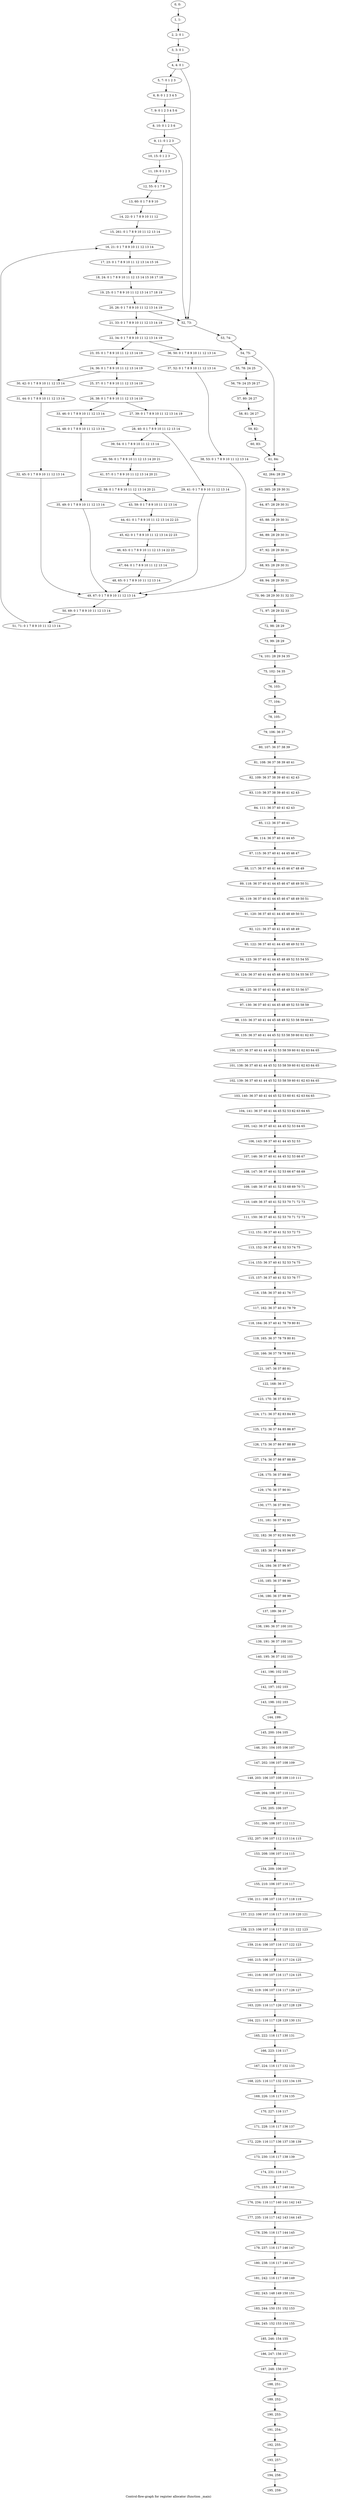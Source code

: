 digraph G {
graph [label="Control-flow-graph for register allocator (function _main)"]
0[label="0, 0: "];
1[label="1, 1: "];
2[label="2, 2: 0 1 "];
3[label="3, 3: 0 1 "];
4[label="4, 4: 0 1 "];
5[label="5, 7: 0 1 2 3 "];
6[label="6, 8: 0 1 2 3 4 5 "];
7[label="7, 9: 0 1 2 3 4 5 6 "];
8[label="8, 10: 0 1 2 3 6 "];
9[label="9, 11: 0 1 2 3 "];
10[label="10, 15: 0 1 2 3 "];
11[label="11, 19: 0 1 2 3 "];
12[label="12, 55: 0 1 7 8 "];
13[label="13, 60: 0 1 7 8 9 10 "];
14[label="14, 22: 0 1 7 8 9 10 11 12 "];
15[label="15, 261: 0 1 7 8 9 10 11 12 13 14 "];
16[label="16, 21: 0 1 7 8 9 10 11 12 13 14 "];
17[label="17, 23: 0 1 7 8 9 10 11 12 13 14 15 16 "];
18[label="18, 24: 0 1 7 8 9 10 11 12 13 14 15 16 17 18 "];
19[label="19, 25: 0 1 7 8 9 10 11 12 13 14 17 18 19 "];
20[label="20, 26: 0 1 7 8 9 10 11 12 13 14 19 "];
21[label="21, 33: 0 1 7 8 9 10 11 12 13 14 19 "];
22[label="22, 34: 0 1 7 8 9 10 11 12 13 14 19 "];
23[label="23, 35: 0 1 7 8 9 10 11 12 13 14 19 "];
24[label="24, 36: 0 1 7 8 9 10 11 12 13 14 19 "];
25[label="25, 37: 0 1 7 8 9 10 11 12 13 14 19 "];
26[label="26, 38: 0 1 7 8 9 10 11 12 13 14 19 "];
27[label="27, 39: 0 1 7 8 9 10 11 12 13 14 19 "];
28[label="28, 40: 0 1 7 8 9 10 11 12 13 14 "];
29[label="29, 41: 0 1 7 8 9 10 11 12 13 14 "];
30[label="30, 42: 0 1 7 8 9 10 11 12 13 14 "];
31[label="31, 44: 0 1 7 8 9 10 11 12 13 14 "];
32[label="32, 45: 0 1 7 8 9 10 11 12 13 14 "];
33[label="33, 46: 0 1 7 8 9 10 11 12 13 14 "];
34[label="34, 48: 0 1 7 8 9 10 11 12 13 14 "];
35[label="35, 49: 0 1 7 8 9 10 11 12 13 14 "];
36[label="36, 50: 0 1 7 8 9 10 11 12 13 14 "];
37[label="37, 52: 0 1 7 8 9 10 11 12 13 14 "];
38[label="38, 53: 0 1 7 8 9 10 11 12 13 14 "];
39[label="39, 54: 0 1 7 8 9 10 11 12 13 14 "];
40[label="40, 56: 0 1 7 8 9 10 11 12 13 14 20 21 "];
41[label="41, 57: 0 1 7 8 9 10 11 12 13 14 20 21 "];
42[label="42, 58: 0 1 7 8 9 10 11 12 13 14 20 21 "];
43[label="43, 59: 0 1 7 8 9 10 11 12 13 14 "];
44[label="44, 61: 0 1 7 8 9 10 11 12 13 14 22 23 "];
45[label="45, 62: 0 1 7 8 9 10 11 12 13 14 22 23 "];
46[label="46, 63: 0 1 7 8 9 10 11 12 13 14 22 23 "];
47[label="47, 64: 0 1 7 8 9 10 11 12 13 14 "];
48[label="48, 65: 0 1 7 8 9 10 11 12 13 14 "];
49[label="49, 67: 0 1 7 8 9 10 11 12 13 14 "];
50[label="50, 69: 0 1 7 8 9 10 11 12 13 14 "];
51[label="51, 71: 0 1 7 8 9 10 11 12 13 14 "];
52[label="52, 73: "];
53[label="53, 74: "];
54[label="54, 75: "];
55[label="55, 78: 24 25 "];
56[label="56, 79: 24 25 26 27 "];
57[label="57, 80: 26 27 "];
58[label="58, 81: 26 27 "];
59[label="59, 82: "];
60[label="60, 83: "];
61[label="61, 84: "];
62[label="62, 264: 28 29 "];
63[label="63, 265: 28 29 30 31 "];
64[label="64, 87: 28 29 30 31 "];
65[label="65, 88: 28 29 30 31 "];
66[label="66, 89: 28 29 30 31 "];
67[label="67, 92: 28 29 30 31 "];
68[label="68, 93: 28 29 30 31 "];
69[label="69, 94: 28 29 30 31 "];
70[label="70, 96: 28 29 30 31 32 33 "];
71[label="71, 97: 28 29 32 33 "];
72[label="72, 98: 28 29 "];
73[label="73, 99: 28 29 "];
74[label="74, 101: 28 29 34 35 "];
75[label="75, 102: 34 35 "];
76[label="76, 103: "];
77[label="77, 104: "];
78[label="78, 105: "];
79[label="79, 106: 36 37 "];
80[label="80, 107: 36 37 38 39 "];
81[label="81, 108: 36 37 38 39 40 41 "];
82[label="82, 109: 36 37 38 39 40 41 42 43 "];
83[label="83, 110: 36 37 38 39 40 41 42 43 "];
84[label="84, 111: 36 37 40 41 42 43 "];
85[label="85, 112: 36 37 40 41 "];
86[label="86, 114: 36 37 40 41 44 45 "];
87[label="87, 115: 36 37 40 41 44 45 46 47 "];
88[label="88, 117: 36 37 40 41 44 45 46 47 48 49 "];
89[label="89, 118: 36 37 40 41 44 45 46 47 48 49 50 51 "];
90[label="90, 119: 36 37 40 41 44 45 46 47 48 49 50 51 "];
91[label="91, 120: 36 37 40 41 44 45 48 49 50 51 "];
92[label="92, 121: 36 37 40 41 44 45 48 49 "];
93[label="93, 122: 36 37 40 41 44 45 48 49 52 53 "];
94[label="94, 123: 36 37 40 41 44 45 48 49 52 53 54 55 "];
95[label="95, 124: 36 37 40 41 44 45 48 49 52 53 54 55 56 57 "];
96[label="96, 125: 36 37 40 41 44 45 48 49 52 53 56 57 "];
97[label="97, 130: 36 37 40 41 44 45 48 49 52 53 58 59 "];
98[label="98, 133: 36 37 40 41 44 45 48 49 52 53 58 59 60 61 "];
99[label="99, 135: 36 37 40 41 44 45 52 53 58 59 60 61 62 63 "];
100[label="100, 137: 36 37 40 41 44 45 52 53 58 59 60 61 62 63 64 65 "];
101[label="101, 138: 36 37 40 41 44 45 52 53 58 59 60 61 62 63 64 65 "];
102[label="102, 139: 36 37 40 41 44 45 52 53 58 59 60 61 62 63 64 65 "];
103[label="103, 140: 36 37 40 41 44 45 52 53 60 61 62 63 64 65 "];
104[label="104, 141: 36 37 40 41 44 45 52 53 62 63 64 65 "];
105[label="105, 142: 36 37 40 41 44 45 52 53 64 65 "];
106[label="106, 143: 36 37 40 41 44 45 52 53 "];
107[label="107, 146: 36 37 40 41 44 45 52 53 66 67 "];
108[label="108, 147: 36 37 40 41 52 53 66 67 68 69 "];
109[label="109, 148: 36 37 40 41 52 53 68 69 70 71 "];
110[label="110, 149: 36 37 40 41 52 53 70 71 72 73 "];
111[label="111, 150: 36 37 40 41 52 53 70 71 72 73 "];
112[label="112, 151: 36 37 40 41 52 53 72 73 "];
113[label="113, 152: 36 37 40 41 52 53 74 75 "];
114[label="114, 153: 36 37 40 41 52 53 74 75 "];
115[label="115, 157: 36 37 40 41 52 53 76 77 "];
116[label="116, 158: 36 37 40 41 76 77 "];
117[label="117, 162: 36 37 40 41 78 79 "];
118[label="118, 164: 36 37 40 41 78 79 80 81 "];
119[label="119, 165: 36 37 78 79 80 81 "];
120[label="120, 166: 36 37 78 79 80 81 "];
121[label="121, 167: 36 37 80 81 "];
122[label="122, 168: 36 37 "];
123[label="123, 170: 36 37 82 83 "];
124[label="124, 171: 36 37 82 83 84 85 "];
125[label="125, 172: 36 37 84 85 86 87 "];
126[label="126, 173: 36 37 86 87 88 89 "];
127[label="127, 174: 36 37 86 87 88 89 "];
128[label="128, 175: 36 37 88 89 "];
129[label="129, 176: 36 37 90 91 "];
130[label="130, 177: 36 37 90 91 "];
131[label="131, 181: 36 37 92 93 "];
132[label="132, 182: 36 37 92 93 94 95 "];
133[label="133, 183: 36 37 94 95 96 97 "];
134[label="134, 184: 36 37 96 97 "];
135[label="135, 185: 36 37 98 99 "];
136[label="136, 186: 36 37 98 99 "];
137[label="137, 189: 36 37 "];
138[label="138, 190: 36 37 100 101 "];
139[label="139, 191: 36 37 100 101 "];
140[label="140, 195: 36 37 102 103 "];
141[label="141, 196: 102 103 "];
142[label="142, 197: 102 103 "];
143[label="143, 198: 102 103 "];
144[label="144, 199: "];
145[label="145, 200: 104 105 "];
146[label="146, 201: 104 105 106 107 "];
147[label="147, 202: 106 107 108 109 "];
148[label="148, 203: 106 107 108 109 110 111 "];
149[label="149, 204: 106 107 110 111 "];
150[label="150, 205: 106 107 "];
151[label="151, 206: 106 107 112 113 "];
152[label="152, 207: 106 107 112 113 114 115 "];
153[label="153, 208: 106 107 114 115 "];
154[label="154, 209: 106 107 "];
155[label="155, 210: 106 107 116 117 "];
156[label="156, 211: 106 107 116 117 118 119 "];
157[label="157, 212: 106 107 116 117 118 119 120 121 "];
158[label="158, 213: 106 107 116 117 120 121 122 123 "];
159[label="159, 214: 106 107 116 117 122 123 "];
160[label="160, 215: 106 107 116 117 124 125 "];
161[label="161, 216: 106 107 116 117 124 125 "];
162[label="162, 219: 106 107 116 117 126 127 "];
163[label="163, 220: 116 117 126 127 128 129 "];
164[label="164, 221: 116 117 128 129 130 131 "];
165[label="165, 222: 116 117 130 131 "];
166[label="166, 223: 116 117 "];
167[label="167, 224: 116 117 132 133 "];
168[label="168, 225: 116 117 132 133 134 135 "];
169[label="169, 226: 116 117 134 135 "];
170[label="170, 227: 116 117 "];
171[label="171, 228: 116 117 136 137 "];
172[label="172, 229: 116 117 136 137 138 139 "];
173[label="173, 230: 116 117 138 139 "];
174[label="174, 231: 116 117 "];
175[label="175, 233: 116 117 140 141 "];
176[label="176, 234: 116 117 140 141 142 143 "];
177[label="177, 235: 116 117 142 143 144 145 "];
178[label="178, 236: 116 117 144 145 "];
179[label="179, 237: 116 117 146 147 "];
180[label="180, 238: 116 117 146 147 "];
181[label="181, 242: 116 117 148 149 "];
182[label="182, 243: 148 149 150 151 "];
183[label="183, 244: 150 151 152 153 "];
184[label="184, 245: 152 153 154 155 "];
185[label="185, 246: 154 155 "];
186[label="186, 247: 156 157 "];
187[label="187, 248: 156 157 "];
188[label="188, 251: "];
189[label="189, 252: "];
190[label="190, 253: "];
191[label="191, 254: "];
192[label="192, 255: "];
193[label="193, 257: "];
194[label="194, 258: "];
195[label="195, 259: "];
0->1 ;
1->2 ;
2->3 ;
3->4 ;
4->5 ;
4->52 ;
5->6 ;
6->7 ;
7->8 ;
8->9 ;
9->10 ;
9->52 ;
10->11 ;
11->12 ;
12->13 ;
13->14 ;
14->15 ;
15->16 ;
16->17 ;
17->18 ;
18->19 ;
19->20 ;
20->21 ;
20->52 ;
21->22 ;
22->23 ;
22->36 ;
23->24 ;
24->25 ;
24->30 ;
25->26 ;
26->27 ;
26->33 ;
27->28 ;
28->29 ;
28->39 ;
29->49 ;
30->31 ;
31->32 ;
32->49 ;
33->34 ;
34->35 ;
35->49 ;
36->37 ;
37->38 ;
38->49 ;
39->40 ;
40->41 ;
41->42 ;
42->43 ;
43->44 ;
44->45 ;
45->46 ;
46->47 ;
47->48 ;
48->49 ;
49->50 ;
50->51 ;
51->16 ;
52->53 ;
53->54 ;
54->55 ;
54->61 ;
55->56 ;
56->57 ;
57->58 ;
58->59 ;
59->60 ;
60->61 ;
61->62 ;
62->63 ;
63->64 ;
64->65 ;
65->66 ;
66->67 ;
67->68 ;
68->69 ;
69->70 ;
70->71 ;
71->72 ;
72->73 ;
73->74 ;
74->75 ;
75->76 ;
76->77 ;
77->78 ;
78->79 ;
79->80 ;
80->81 ;
81->82 ;
82->83 ;
83->84 ;
84->85 ;
85->86 ;
86->87 ;
87->88 ;
88->89 ;
89->90 ;
90->91 ;
91->92 ;
92->93 ;
93->94 ;
94->95 ;
95->96 ;
96->97 ;
97->98 ;
98->99 ;
99->100 ;
100->101 ;
101->102 ;
102->103 ;
103->104 ;
104->105 ;
105->106 ;
106->107 ;
107->108 ;
108->109 ;
109->110 ;
110->111 ;
111->112 ;
112->113 ;
113->114 ;
114->115 ;
115->116 ;
116->117 ;
117->118 ;
118->119 ;
119->120 ;
120->121 ;
121->122 ;
122->123 ;
123->124 ;
124->125 ;
125->126 ;
126->127 ;
127->128 ;
128->129 ;
129->130 ;
130->131 ;
131->132 ;
132->133 ;
133->134 ;
134->135 ;
135->136 ;
136->137 ;
137->138 ;
138->139 ;
139->140 ;
140->141 ;
141->142 ;
142->143 ;
143->144 ;
144->145 ;
145->146 ;
146->147 ;
147->148 ;
148->149 ;
149->150 ;
150->151 ;
151->152 ;
152->153 ;
153->154 ;
154->155 ;
155->156 ;
156->157 ;
157->158 ;
158->159 ;
159->160 ;
160->161 ;
161->162 ;
162->163 ;
163->164 ;
164->165 ;
165->166 ;
166->167 ;
167->168 ;
168->169 ;
169->170 ;
170->171 ;
171->172 ;
172->173 ;
173->174 ;
174->175 ;
175->176 ;
176->177 ;
177->178 ;
178->179 ;
179->180 ;
180->181 ;
181->182 ;
182->183 ;
183->184 ;
184->185 ;
185->186 ;
186->187 ;
187->188 ;
188->189 ;
189->190 ;
190->191 ;
191->192 ;
192->193 ;
193->194 ;
194->195 ;
}
